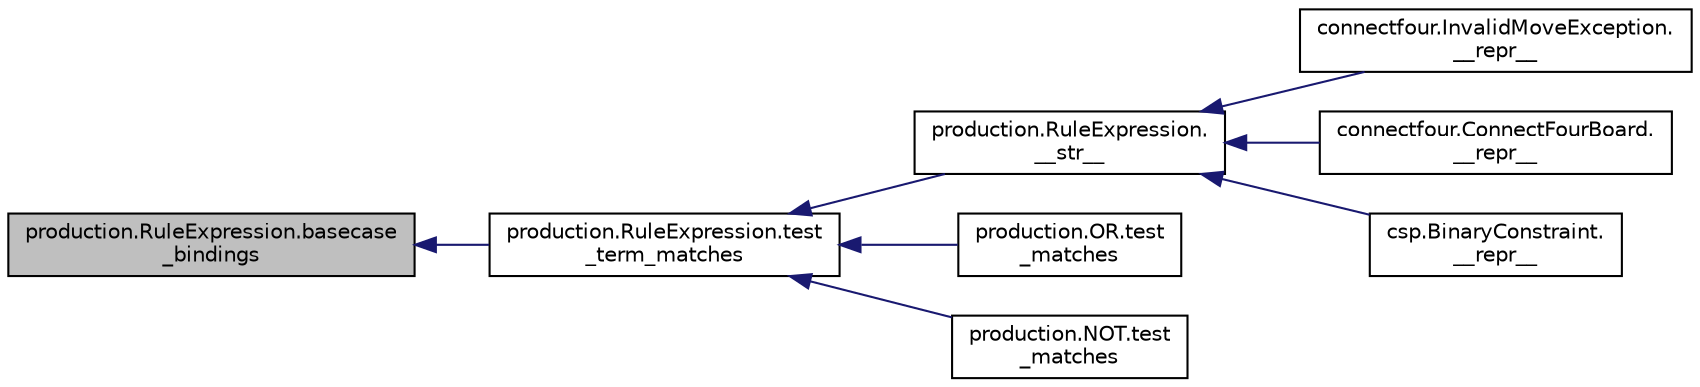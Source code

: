 digraph "production.RuleExpression.basecase_bindings"
{
  edge [fontname="Helvetica",fontsize="10",labelfontname="Helvetica",labelfontsize="10"];
  node [fontname="Helvetica",fontsize="10",shape=record];
  rankdir="LR";
  Node1 [label="production.RuleExpression.basecase\l_bindings",height=0.2,width=0.4,color="black", fillcolor="grey75", style="filled", fontcolor="black"];
  Node1 -> Node2 [dir="back",color="midnightblue",fontsize="10",style="solid"];
  Node2 [label="production.RuleExpression.test\l_term_matches",height=0.2,width=0.4,color="black", fillcolor="white", style="filled",URL="$classproduction_1_1_rule_expression.html#ab01f1ddf2fbacabf107473975d749e1a"];
  Node2 -> Node3 [dir="back",color="midnightblue",fontsize="10",style="solid"];
  Node3 [label="production.RuleExpression.\l__str__",height=0.2,width=0.4,color="black", fillcolor="white", style="filled",URL="$classproduction_1_1_rule_expression.html#a51c09052da5da96990ef0525c64f28f2"];
  Node3 -> Node4 [dir="back",color="midnightblue",fontsize="10",style="solid"];
  Node4 [label="connectfour.InvalidMoveException.\l__repr__",height=0.2,width=0.4,color="black", fillcolor="white", style="filled",URL="$classconnectfour_1_1_invalid_move_exception.html#adbbe69444362b192b454845d528941f4"];
  Node3 -> Node5 [dir="back",color="midnightblue",fontsize="10",style="solid"];
  Node5 [label="connectfour.ConnectFourBoard.\l__repr__",height=0.2,width=0.4,color="black", fillcolor="white", style="filled",URL="$classconnectfour_1_1_connect_four_board.html#a21aac38964cad4976cdb926e96090b2b"];
  Node3 -> Node6 [dir="back",color="midnightblue",fontsize="10",style="solid"];
  Node6 [label="csp.BinaryConstraint.\l__repr__",height=0.2,width=0.4,color="black", fillcolor="white", style="filled",URL="$classcsp_1_1_binary_constraint.html#abd1037cf01a9cb0f6bbf24296045f19e"];
  Node2 -> Node7 [dir="back",color="midnightblue",fontsize="10",style="solid"];
  Node7 [label="production.OR.test\l_matches",height=0.2,width=0.4,color="black", fillcolor="white", style="filled",URL="$classproduction_1_1_o_r.html#aa26643b09c525bc7a8be7e97ab07f4d0"];
  Node2 -> Node8 [dir="back",color="midnightblue",fontsize="10",style="solid"];
  Node8 [label="production.NOT.test\l_matches",height=0.2,width=0.4,color="black", fillcolor="white", style="filled",URL="$classproduction_1_1_n_o_t.html#a7f95697f8d1e4fad9e7f2ab599991d11"];
}
